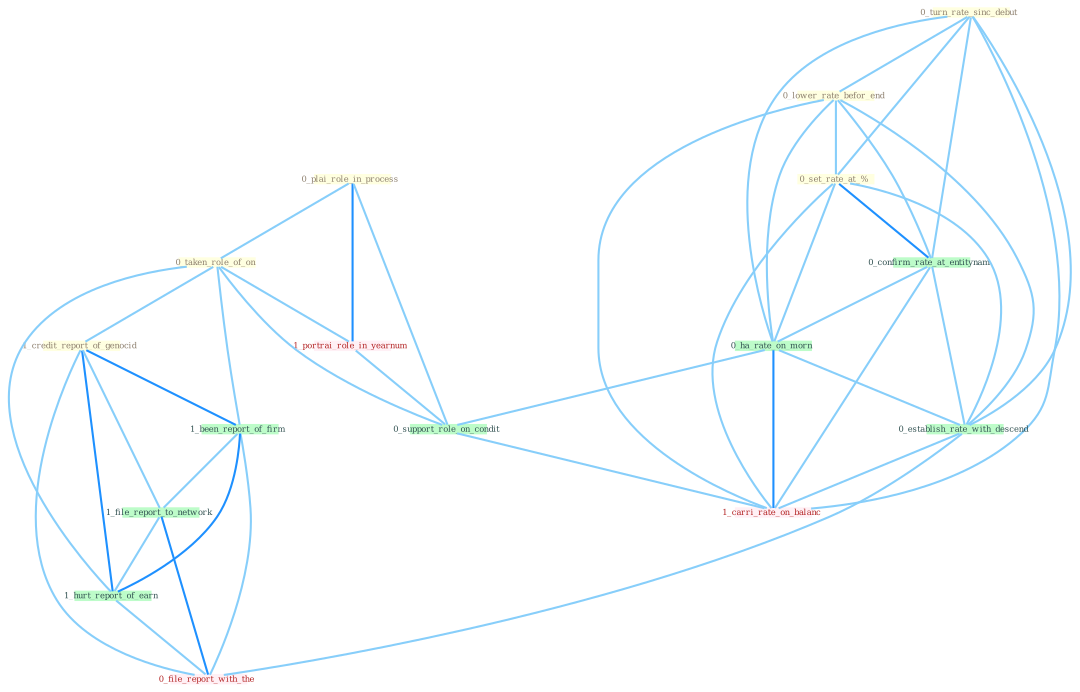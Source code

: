 Graph G{ 
    node
    [shape=polygon,style=filled,width=.5,height=.06,color="#BDFCC9",fixedsize=true,fontsize=4,
    fontcolor="#2f4f4f"];
    {node
    [color="#ffffe0", fontcolor="#8b7d6b"] "0_turn_rate_sinc_debut " "0_lower_rate_befor_end " "0_set_rate_at_% " "0_plai_role_in_process " "0_taken_role_of_on " "1_credit_report_of_genocid "}
{node [color="#fff0f5", fontcolor="#b22222"] "1_portrai_role_in_yearnum " "1_carri_rate_on_balanc " "0_file_report_with_the "}
edge [color="#B0E2FF"];

	"0_turn_rate_sinc_debut " -- "0_lower_rate_befor_end " [w="1", color="#87cefa" ];
	"0_turn_rate_sinc_debut " -- "0_set_rate_at_% " [w="1", color="#87cefa" ];
	"0_turn_rate_sinc_debut " -- "0_confirm_rate_at_entitynam " [w="1", color="#87cefa" ];
	"0_turn_rate_sinc_debut " -- "0_ha_rate_on_morn " [w="1", color="#87cefa" ];
	"0_turn_rate_sinc_debut " -- "0_establish_rate_with_descend " [w="1", color="#87cefa" ];
	"0_turn_rate_sinc_debut " -- "1_carri_rate_on_balanc " [w="1", color="#87cefa" ];
	"0_lower_rate_befor_end " -- "0_set_rate_at_% " [w="1", color="#87cefa" ];
	"0_lower_rate_befor_end " -- "0_confirm_rate_at_entitynam " [w="1", color="#87cefa" ];
	"0_lower_rate_befor_end " -- "0_ha_rate_on_morn " [w="1", color="#87cefa" ];
	"0_lower_rate_befor_end " -- "0_establish_rate_with_descend " [w="1", color="#87cefa" ];
	"0_lower_rate_befor_end " -- "1_carri_rate_on_balanc " [w="1", color="#87cefa" ];
	"0_set_rate_at_% " -- "0_confirm_rate_at_entitynam " [w="2", color="#1e90ff" , len=0.8];
	"0_set_rate_at_% " -- "0_ha_rate_on_morn " [w="1", color="#87cefa" ];
	"0_set_rate_at_% " -- "0_establish_rate_with_descend " [w="1", color="#87cefa" ];
	"0_set_rate_at_% " -- "1_carri_rate_on_balanc " [w="1", color="#87cefa" ];
	"0_plai_role_in_process " -- "0_taken_role_of_on " [w="1", color="#87cefa" ];
	"0_plai_role_in_process " -- "1_portrai_role_in_yearnum " [w="2", color="#1e90ff" , len=0.8];
	"0_plai_role_in_process " -- "0_support_role_on_condit " [w="1", color="#87cefa" ];
	"0_taken_role_of_on " -- "1_credit_report_of_genocid " [w="1", color="#87cefa" ];
	"0_taken_role_of_on " -- "1_been_report_of_firm " [w="1", color="#87cefa" ];
	"0_taken_role_of_on " -- "1_portrai_role_in_yearnum " [w="1", color="#87cefa" ];
	"0_taken_role_of_on " -- "1_hurt_report_of_earn " [w="1", color="#87cefa" ];
	"0_taken_role_of_on " -- "0_support_role_on_condit " [w="1", color="#87cefa" ];
	"1_credit_report_of_genocid " -- "1_been_report_of_firm " [w="2", color="#1e90ff" , len=0.8];
	"1_credit_report_of_genocid " -- "1_file_report_to_network " [w="1", color="#87cefa" ];
	"1_credit_report_of_genocid " -- "1_hurt_report_of_earn " [w="2", color="#1e90ff" , len=0.8];
	"1_credit_report_of_genocid " -- "0_file_report_with_the " [w="1", color="#87cefa" ];
	"0_confirm_rate_at_entitynam " -- "0_ha_rate_on_morn " [w="1", color="#87cefa" ];
	"0_confirm_rate_at_entitynam " -- "0_establish_rate_with_descend " [w="1", color="#87cefa" ];
	"0_confirm_rate_at_entitynam " -- "1_carri_rate_on_balanc " [w="1", color="#87cefa" ];
	"1_been_report_of_firm " -- "1_file_report_to_network " [w="1", color="#87cefa" ];
	"1_been_report_of_firm " -- "1_hurt_report_of_earn " [w="2", color="#1e90ff" , len=0.8];
	"1_been_report_of_firm " -- "0_file_report_with_the " [w="1", color="#87cefa" ];
	"1_file_report_to_network " -- "1_hurt_report_of_earn " [w="1", color="#87cefa" ];
	"1_file_report_to_network " -- "0_file_report_with_the " [w="2", color="#1e90ff" , len=0.8];
	"1_portrai_role_in_yearnum " -- "0_support_role_on_condit " [w="1", color="#87cefa" ];
	"0_ha_rate_on_morn " -- "0_support_role_on_condit " [w="1", color="#87cefa" ];
	"0_ha_rate_on_morn " -- "0_establish_rate_with_descend " [w="1", color="#87cefa" ];
	"0_ha_rate_on_morn " -- "1_carri_rate_on_balanc " [w="2", color="#1e90ff" , len=0.8];
	"1_hurt_report_of_earn " -- "0_file_report_with_the " [w="1", color="#87cefa" ];
	"0_support_role_on_condit " -- "1_carri_rate_on_balanc " [w="1", color="#87cefa" ];
	"0_establish_rate_with_descend " -- "1_carri_rate_on_balanc " [w="1", color="#87cefa" ];
	"0_establish_rate_with_descend " -- "0_file_report_with_the " [w="1", color="#87cefa" ];
}